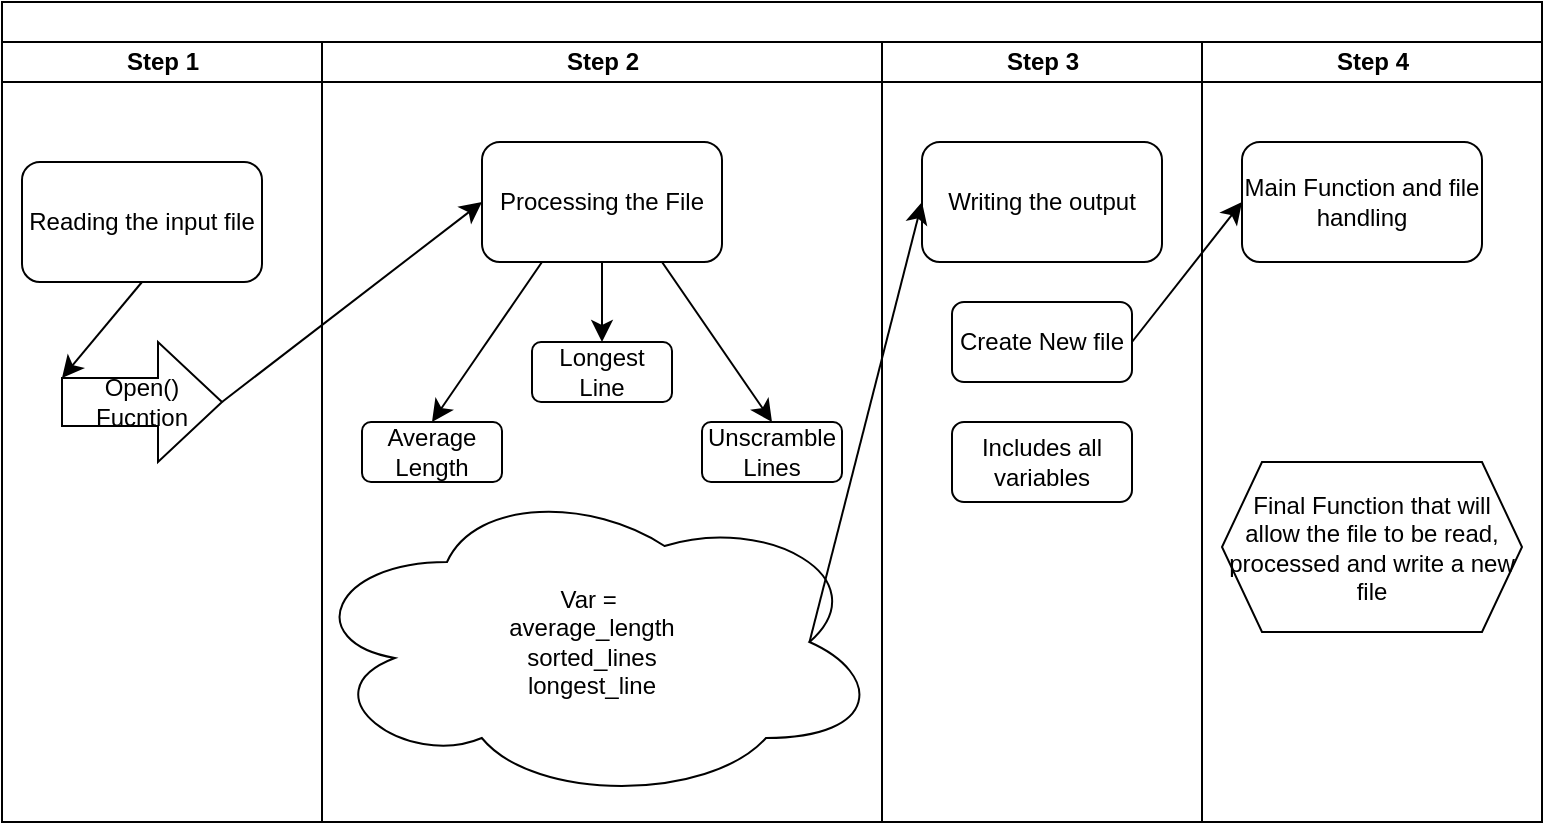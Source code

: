 <mxfile version="24.8.3">
  <diagram name="Page-1" id="74e2e168-ea6b-b213-b513-2b3c1d86103e">
    <mxGraphModel dx="1734" dy="826" grid="1" gridSize="10" guides="1" tooltips="1" connect="1" arrows="1" fold="1" page="1" pageScale="1" pageWidth="1100" pageHeight="850" background="none" math="0" shadow="0">
      <root>
        <mxCell id="0" />
        <mxCell id="1" parent="0" />
        <mxCell id="77e6c97f196da883-1" value="" style="swimlane;html=1;childLayout=stackLayout;startSize=20;rounded=0;shadow=0;labelBackgroundColor=none;strokeWidth=1;fontFamily=Verdana;fontSize=8;align=center;" parent="1" vertex="1">
          <mxGeometry x="120" y="70" width="770" height="410" as="geometry" />
        </mxCell>
        <mxCell id="77e6c97f196da883-2" value="Step 1" style="swimlane;html=1;startSize=20;" parent="77e6c97f196da883-1" vertex="1">
          <mxGeometry y="20" width="160" height="390" as="geometry">
            <mxRectangle y="20" width="40" height="730" as="alternateBounds" />
          </mxGeometry>
        </mxCell>
        <mxCell id="U_UTCDMzBQRe0RUkPxmt-4" value="Reading the input file" style="rounded=1;whiteSpace=wrap;html=1;" vertex="1" parent="77e6c97f196da883-2">
          <mxGeometry x="10" y="60" width="120" height="60" as="geometry" />
        </mxCell>
        <mxCell id="U_UTCDMzBQRe0RUkPxmt-6" value="" style="edgeStyle=none;orthogonalLoop=1;jettySize=auto;html=1;rounded=0;fontSize=12;startSize=8;endSize=8;curved=1;exitX=0.5;exitY=1;exitDx=0;exitDy=0;entryX=0;entryY=0;entryDx=0;entryDy=18;entryPerimeter=0;" edge="1" parent="77e6c97f196da883-2" source="U_UTCDMzBQRe0RUkPxmt-4" target="U_UTCDMzBQRe0RUkPxmt-10">
          <mxGeometry width="120" relative="1" as="geometry">
            <mxPoint x="450" y="350" as="sourcePoint" />
            <mxPoint x="70" y="150" as="targetPoint" />
            <Array as="points" />
          </mxGeometry>
        </mxCell>
        <mxCell id="U_UTCDMzBQRe0RUkPxmt-10" value="Open() Fucntion" style="shape=singleArrow;whiteSpace=wrap;html=1;arrowWidth=0.4;arrowSize=0.4;" vertex="1" parent="77e6c97f196da883-2">
          <mxGeometry x="30" y="150" width="80" height="60" as="geometry" />
        </mxCell>
        <mxCell id="77e6c97f196da883-4" value="Step 2" style="swimlane;html=1;startSize=20;" parent="77e6c97f196da883-1" vertex="1">
          <mxGeometry x="160" y="20" width="280" height="390" as="geometry" />
        </mxCell>
        <mxCell id="U_UTCDMzBQRe0RUkPxmt-11" value="Average Length" style="rounded=1;whiteSpace=wrap;html=1;" vertex="1" parent="77e6c97f196da883-4">
          <mxGeometry x="20" y="190" width="70" height="30" as="geometry" />
        </mxCell>
        <mxCell id="U_UTCDMzBQRe0RUkPxmt-12" value="Unscramble Lines" style="rounded=1;whiteSpace=wrap;html=1;" vertex="1" parent="77e6c97f196da883-4">
          <mxGeometry x="190" y="190" width="70" height="30" as="geometry" />
        </mxCell>
        <mxCell id="U_UTCDMzBQRe0RUkPxmt-3" value="Processing the File" style="rounded=1;whiteSpace=wrap;html=1;" vertex="1" parent="77e6c97f196da883-4">
          <mxGeometry x="80" y="50" width="120" height="60" as="geometry" />
        </mxCell>
        <mxCell id="U_UTCDMzBQRe0RUkPxmt-14" value="" style="edgeStyle=none;orthogonalLoop=1;jettySize=auto;html=1;rounded=0;fontSize=12;startSize=8;endSize=8;curved=1;exitX=0.25;exitY=1;exitDx=0;exitDy=0;entryX=0.5;entryY=0;entryDx=0;entryDy=0;" edge="1" parent="77e6c97f196da883-4" source="U_UTCDMzBQRe0RUkPxmt-3" target="U_UTCDMzBQRe0RUkPxmt-11">
          <mxGeometry width="120" relative="1" as="geometry">
            <mxPoint x="290" y="350" as="sourcePoint" />
            <mxPoint x="410" y="350" as="targetPoint" />
            <Array as="points" />
          </mxGeometry>
        </mxCell>
        <mxCell id="U_UTCDMzBQRe0RUkPxmt-15" value="" style="edgeStyle=none;orthogonalLoop=1;jettySize=auto;html=1;rounded=0;fontSize=12;startSize=8;endSize=8;curved=1;exitX=0.5;exitY=1;exitDx=0;exitDy=0;entryX=0.5;entryY=0;entryDx=0;entryDy=0;" edge="1" parent="77e6c97f196da883-4" source="U_UTCDMzBQRe0RUkPxmt-3" target="U_UTCDMzBQRe0RUkPxmt-13">
          <mxGeometry width="120" relative="1" as="geometry">
            <mxPoint x="60" y="130" as="sourcePoint" />
            <mxPoint x="45" y="190" as="targetPoint" />
            <Array as="points" />
          </mxGeometry>
        </mxCell>
        <mxCell id="U_UTCDMzBQRe0RUkPxmt-18" value="" style="edgeStyle=none;orthogonalLoop=1;jettySize=auto;html=1;rounded=0;fontSize=12;startSize=8;endSize=8;curved=1;exitX=0.75;exitY=1;exitDx=0;exitDy=0;entryX=0.5;entryY=0;entryDx=0;entryDy=0;" edge="1" parent="77e6c97f196da883-4" source="U_UTCDMzBQRe0RUkPxmt-3" target="U_UTCDMzBQRe0RUkPxmt-12">
          <mxGeometry width="120" relative="1" as="geometry">
            <mxPoint x="450" y="200" as="sourcePoint" />
            <mxPoint x="405" y="370" as="targetPoint" />
            <Array as="points" />
          </mxGeometry>
        </mxCell>
        <mxCell id="U_UTCDMzBQRe0RUkPxmt-13" value="Longest Line" style="rounded=1;whiteSpace=wrap;html=1;" vertex="1" parent="77e6c97f196da883-4">
          <mxGeometry x="105" y="150" width="70" height="30" as="geometry" />
        </mxCell>
        <mxCell id="U_UTCDMzBQRe0RUkPxmt-19" value="Var =&amp;nbsp;&lt;div&gt;average_length&lt;div&gt;sorted_lines&lt;/div&gt;&lt;/div&gt;&lt;div&gt;longest_line&lt;/div&gt;" style="ellipse;shape=cloud;whiteSpace=wrap;html=1;" vertex="1" parent="77e6c97f196da883-4">
          <mxGeometry x="-10" y="220" width="290" height="160" as="geometry" />
        </mxCell>
        <mxCell id="77e6c97f196da883-5" value="Step 3" style="swimlane;html=1;startSize=20;" parent="77e6c97f196da883-1" vertex="1">
          <mxGeometry x="440" y="20" width="160" height="390" as="geometry" />
        </mxCell>
        <mxCell id="U_UTCDMzBQRe0RUkPxmt-20" value="Writing the output" style="rounded=1;whiteSpace=wrap;html=1;" vertex="1" parent="77e6c97f196da883-5">
          <mxGeometry x="20" y="50" width="120" height="60" as="geometry" />
        </mxCell>
        <mxCell id="U_UTCDMzBQRe0RUkPxmt-21" value="Create New file" style="rounded=1;whiteSpace=wrap;html=1;" vertex="1" parent="77e6c97f196da883-5">
          <mxGeometry x="35" y="130" width="90" height="40" as="geometry" />
        </mxCell>
        <mxCell id="U_UTCDMzBQRe0RUkPxmt-41" value="Includes all variables" style="rounded=1;whiteSpace=wrap;html=1;" vertex="1" parent="77e6c97f196da883-5">
          <mxGeometry x="35" y="190" width="90" height="40" as="geometry" />
        </mxCell>
        <mxCell id="77e6c97f196da883-6" value="Step 4" style="swimlane;html=1;startSize=20;" parent="77e6c97f196da883-1" vertex="1">
          <mxGeometry x="600" y="20" width="170" height="390" as="geometry" />
        </mxCell>
        <mxCell id="U_UTCDMzBQRe0RUkPxmt-42" value="Main Function and file handling" style="rounded=1;whiteSpace=wrap;html=1;" vertex="1" parent="77e6c97f196da883-6">
          <mxGeometry x="20" y="50" width="120" height="60" as="geometry" />
        </mxCell>
        <mxCell id="U_UTCDMzBQRe0RUkPxmt-43" value="Final Function that will allow the file to be read, processed and write a new file" style="shape=hexagon;perimeter=hexagonPerimeter2;whiteSpace=wrap;html=1;fixedSize=1;" vertex="1" parent="77e6c97f196da883-6">
          <mxGeometry x="10" y="210" width="150" height="85" as="geometry" />
        </mxCell>
        <mxCell id="U_UTCDMzBQRe0RUkPxmt-7" value="" style="edgeStyle=none;orthogonalLoop=1;jettySize=auto;html=1;rounded=0;fontSize=12;startSize=8;endSize=8;curved=1;exitX=1;exitY=0.5;exitDx=0;exitDy=0;entryX=0;entryY=0.5;entryDx=0;entryDy=0;exitPerimeter=0;" edge="1" parent="77e6c97f196da883-1" source="U_UTCDMzBQRe0RUkPxmt-10" target="U_UTCDMzBQRe0RUkPxmt-3">
          <mxGeometry width="120" relative="1" as="geometry">
            <mxPoint x="130" y="200" as="sourcePoint" />
            <mxPoint x="570" y="370" as="targetPoint" />
            <Array as="points" />
          </mxGeometry>
        </mxCell>
        <mxCell id="U_UTCDMzBQRe0RUkPxmt-44" value="" style="edgeStyle=none;curved=1;rounded=0;orthogonalLoop=1;jettySize=auto;html=1;fontSize=12;startSize=8;endSize=8;entryX=0;entryY=0.5;entryDx=0;entryDy=0;exitX=0.875;exitY=0.5;exitDx=0;exitDy=0;exitPerimeter=0;" edge="1" parent="77e6c97f196da883-1" source="U_UTCDMzBQRe0RUkPxmt-19" target="U_UTCDMzBQRe0RUkPxmt-20">
          <mxGeometry relative="1" as="geometry">
            <mxPoint x="460" y="320" as="sourcePoint" />
          </mxGeometry>
        </mxCell>
        <mxCell id="U_UTCDMzBQRe0RUkPxmt-47" style="edgeStyle=none;curved=1;rounded=0;orthogonalLoop=1;jettySize=auto;html=1;entryX=0;entryY=0.5;entryDx=0;entryDy=0;fontSize=12;startSize=8;endSize=8;exitX=1;exitY=0.5;exitDx=0;exitDy=0;" edge="1" parent="77e6c97f196da883-1" source="U_UTCDMzBQRe0RUkPxmt-21" target="U_UTCDMzBQRe0RUkPxmt-42">
          <mxGeometry relative="1" as="geometry" />
        </mxCell>
      </root>
    </mxGraphModel>
  </diagram>
</mxfile>
